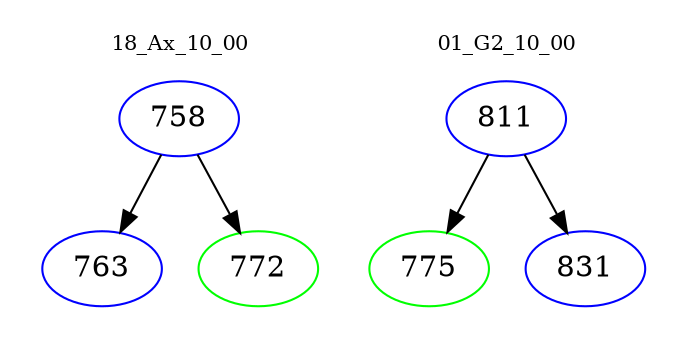 digraph{
subgraph cluster_0 {
color = white
label = "18_Ax_10_00";
fontsize=10;
T0_758 [label="758", color="blue"]
T0_758 -> T0_763 [color="black"]
T0_763 [label="763", color="blue"]
T0_758 -> T0_772 [color="black"]
T0_772 [label="772", color="green"]
}
subgraph cluster_1 {
color = white
label = "01_G2_10_00";
fontsize=10;
T1_811 [label="811", color="blue"]
T1_811 -> T1_775 [color="black"]
T1_775 [label="775", color="green"]
T1_811 -> T1_831 [color="black"]
T1_831 [label="831", color="blue"]
}
}
